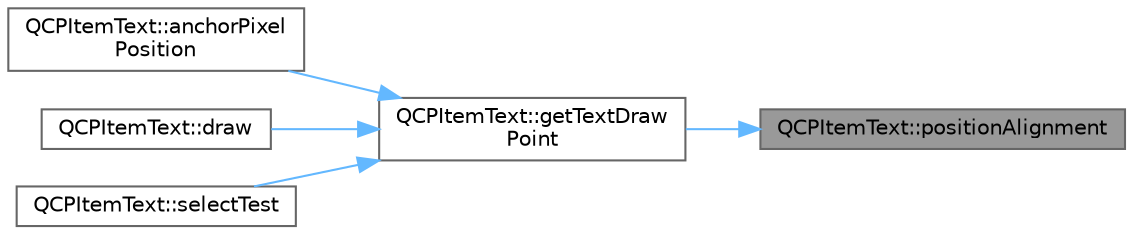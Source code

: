 digraph "QCPItemText::positionAlignment"
{
 // LATEX_PDF_SIZE
  bgcolor="transparent";
  edge [fontname=Helvetica,fontsize=10,labelfontname=Helvetica,labelfontsize=10];
  node [fontname=Helvetica,fontsize=10,shape=box,height=0.2,width=0.4];
  rankdir="RL";
  Node1 [label="QCPItemText::positionAlignment",height=0.2,width=0.4,color="gray40", fillcolor="grey60", style="filled", fontcolor="black",tooltip=" "];
  Node1 -> Node2 [dir="back",color="steelblue1",style="solid"];
  Node2 [label="QCPItemText::getTextDraw\lPoint",height=0.2,width=0.4,color="grey40", fillcolor="white", style="filled",URL="$class_q_c_p_item_text.html#a4c76ad7e33c50aff0a60b8f38fe6060e",tooltip=" "];
  Node2 -> Node3 [dir="back",color="steelblue1",style="solid"];
  Node3 [label="QCPItemText::anchorPixel\lPosition",height=0.2,width=0.4,color="grey40", fillcolor="white", style="filled",URL="$class_q_c_p_item_text.html#afcdb1724d88d561f65da95fb54b0acb7",tooltip=" "];
  Node2 -> Node4 [dir="back",color="steelblue1",style="solid"];
  Node4 [label="QCPItemText::draw",height=0.2,width=0.4,color="grey40", fillcolor="white", style="filled",URL="$class_q_c_p_item_text.html#a8f8f075da83b6547c2b32e1f64cf0554",tooltip=" "];
  Node2 -> Node5 [dir="back",color="steelblue1",style="solid"];
  Node5 [label="QCPItemText::selectTest",height=0.2,width=0.4,color="grey40", fillcolor="white", style="filled",URL="$class_q_c_p_item_text.html#a676aaec10ad3cc4d7d0e4847db04c838",tooltip=" "];
}
